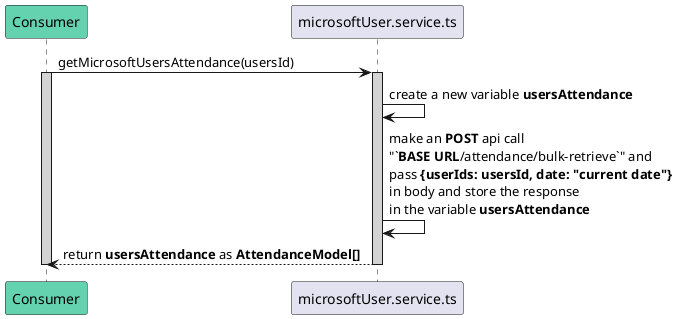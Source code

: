 @startuml getMicrosoftUsersAttendance
participant Consumer #64D1AF
participant microsoftUser.service.ts

Consumer -> microsoftUser.service.ts : getMicrosoftUsersAttendance(usersId)
activate Consumer #D3D3D3
activate microsoftUser.service.ts #D3D3D3   

microsoftUser.service.ts -> microsoftUser.service.ts: create a new variable **usersAttendance**
microsoftUser.service.ts -> microsoftUser.service.ts: make an **POST** api call \n"`**BASE URL**/attendance/bulk-retrieve`" and \npass **{userIds: usersId, date: "current date"}** \nin body and store the response \nin the variable **usersAttendance**

microsoftUser.service.ts --> Consumer: return **usersAttendance** as **AttendanceModel[]**
deactivate microsoftUser.service.ts
deactivate Consumer
@enduml
